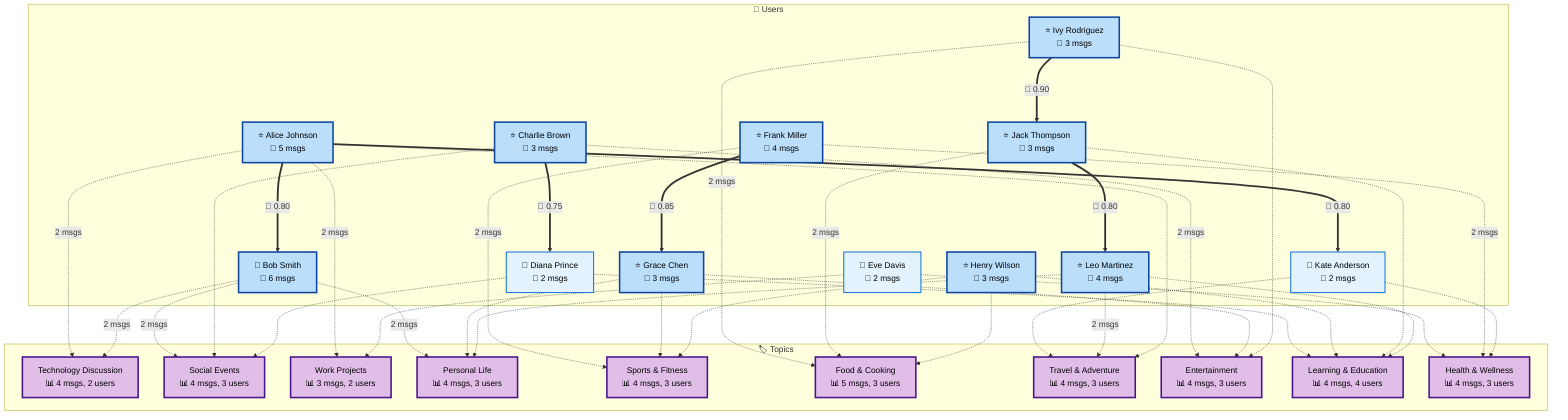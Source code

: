 graph TB
  subgraph Users["👥 Users"]
    U1["⭐ Alice Johnson<br/>📝 5 msgs"]
    U2["🌟 Bob Smith<br/>📝 6 msgs"]
    U3["⭐ Charlie Brown<br/>📝 3 msgs"]
    U4["👤 Diana Prince<br/>📝 2 msgs"]
    U5["👤 Eve Davis<br/>📝 2 msgs"]
    U6["⭐ Frank Miller<br/>📝 4 msgs"]
    U7["⭐ Grace Chen<br/>📝 3 msgs"]
    U8["⭐ Henry Wilson<br/>📝 3 msgs"]
    U9["⭐ Ivy Rodriguez<br/>📝 3 msgs"]
    U10["⭐ Jack Thompson<br/>📝 3 msgs"]
    U11["👤 Kate Anderson<br/>📝 2 msgs"]
    U12["⭐ Leo Martinez<br/>📝 4 msgs"]
  end

  subgraph Topics["🏷️ Topics"]
    T1["Technology Discussion<br/>📊 4 msgs, 2 users"]
    T2["Social Events<br/>📊 4 msgs, 3 users"]
    T3["Work Projects<br/>📊 3 msgs, 2 users"]
    T4["Personal Life<br/>📊 4 msgs, 3 users"]
    T5["Sports & Fitness<br/>📊 4 msgs, 3 users"]
    T6["Food & Cooking<br/>📊 5 msgs, 3 users"]
    T7["Travel & Adventure<br/>📊 4 msgs, 3 users"]
    T8["Entertainment<br/>📊 4 msgs, 3 users"]
    T9["Learning & Education<br/>📊 4 msgs, 4 users"]
    T10["Health & Wellness<br/>📊 4 msgs, 3 users"]
  end

  %% Strong Relationships
  U1 ===>|"💙 0.80"| U2
  U3 ===>|"💙 0.75"| U4
  U6 ===>|"💙 0.85"| U7
  U9 ===>|"💙 0.90"| U10
  U1 ===>|"💙 0.80"| U11
  U10 ===>|"💙 0.80"| U12

  %% Topic Participation (Active Users Only)
  U1 -.->|"2 msgs"| T1
  U2 -.->|"2 msgs"| T1
  U2 -.->|"2 msgs"| T2
  U3 -.-> T2
  U4 -.-> T2
  U1 -.->|"2 msgs"| T3
  U5 -.-> T3
  U6 -.->|"2 msgs"| T5
  U7 -.-> T5
  U8 -.-> T5
  U9 -.->|"2 msgs"| T6
  U10 -.->|"2 msgs"| T6
  U8 -.-> T6
  U11 -.-> T7
  U12 -.->|"2 msgs"| T7
  U1 -.-> T7
  U3 -.->|"2 msgs"| T8
  U7 -.-> T8
  U9 -.-> T8
  U4 -.-> T9
  U8 -.-> T9
  U10 -.-> T9
  U12 -.-> T9
  U5 -.-> T10
  U6 -.->|"2 msgs"| T10
  U11 -.-> T10
  U2 -.->|"2 msgs"| T4
  U7 -.-> T4
  U12 -.-> T4

  %% Styling
  classDef userStyle fill:#e3f2fd,stroke:#1976d2,stroke-width:2px,color:#000
  classDef activeUserStyle fill:#bbdefb,stroke:#0d47a1,stroke-width:3px,color:#000
  classDef topicStyle fill:#f3e5f5,stroke:#7b1fa2,stroke-width:2px,color:#000
  classDef activeTopicStyle fill:#e1bee7,stroke:#4a148c,stroke-width:3px,color:#000
  class U1 activeUserStyle
  class U2 activeUserStyle
  class U3 activeUserStyle
  class U4 userStyle
  class U5 userStyle
  class U6 activeUserStyle
  class U7 activeUserStyle
  class U8 activeUserStyle
  class U9 activeUserStyle
  class U10 activeUserStyle
  class U11 userStyle
  class U12 activeUserStyle
  class T1 activeTopicStyle
  class T2 activeTopicStyle
  class T3 activeTopicStyle
  class T4 activeTopicStyle
  class T5 activeTopicStyle
  class T6 activeTopicStyle
  class T7 activeTopicStyle
  class T8 activeTopicStyle
  class T9 activeTopicStyle
  class T10 activeTopicStyle